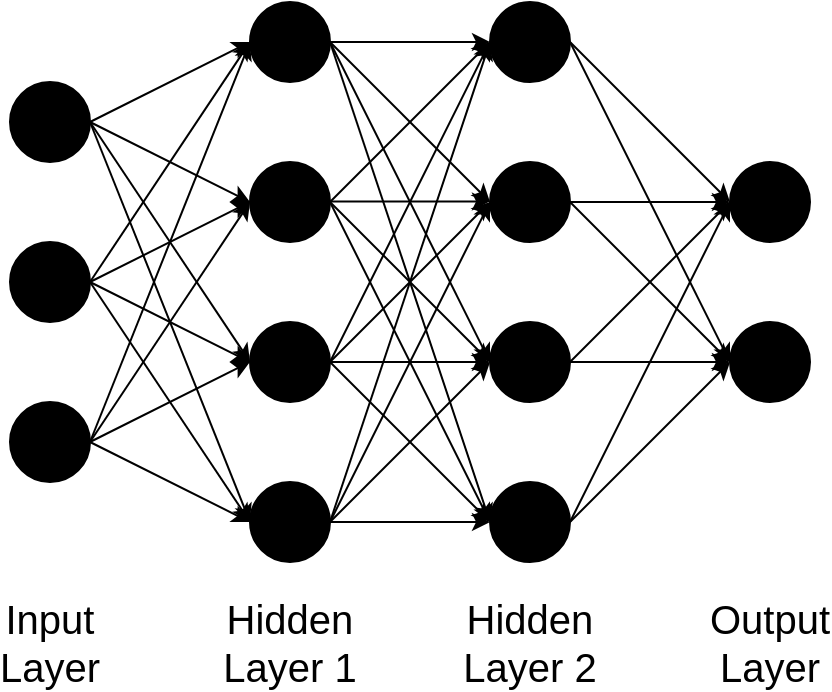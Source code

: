 <mxfile version="14.4.2" type="device"><diagram id="fUyiW8sIv4V4F61goNLi" name="Page-1"><mxGraphModel dx="946" dy="646" grid="1" gridSize="10" guides="1" tooltips="1" connect="1" arrows="1" fold="1" page="1" pageScale="1" pageWidth="827" pageHeight="1169" math="1" shadow="0"><root><mxCell id="0"/><mxCell id="1" parent="0"/><mxCell id="nTNSdHPbpdNP3tl6y1aC-1" value="" style="ellipse;whiteSpace=wrap;html=1;aspect=fixed;fillColor=#000000;" vertex="1" parent="1"><mxGeometry x="195" y="240" width="40" height="40" as="geometry"/></mxCell><mxCell id="nTNSdHPbpdNP3tl6y1aC-2" value="" style="ellipse;whiteSpace=wrap;html=1;aspect=fixed;fillColor=#000000;" vertex="1" parent="1"><mxGeometry x="195" y="320" width="40" height="40" as="geometry"/></mxCell><mxCell id="nTNSdHPbpdNP3tl6y1aC-3" value="" style="ellipse;whiteSpace=wrap;html=1;aspect=fixed;fillColor=#000000;" vertex="1" parent="1"><mxGeometry x="195" y="400" width="40" height="40" as="geometry"/></mxCell><mxCell id="nTNSdHPbpdNP3tl6y1aC-4" value="" style="ellipse;whiteSpace=wrap;html=1;aspect=fixed;fillColor=#000000;" vertex="1" parent="1"><mxGeometry x="315" y="200" width="40" height="40" as="geometry"/></mxCell><mxCell id="nTNSdHPbpdNP3tl6y1aC-5" value="" style="ellipse;whiteSpace=wrap;html=1;aspect=fixed;fillColor=#000000;" vertex="1" parent="1"><mxGeometry x="315" y="280" width="40" height="40" as="geometry"/></mxCell><mxCell id="nTNSdHPbpdNP3tl6y1aC-6" value="" style="ellipse;whiteSpace=wrap;html=1;aspect=fixed;fillColor=#000000;" vertex="1" parent="1"><mxGeometry x="315" y="360" width="40" height="40" as="geometry"/></mxCell><mxCell id="nTNSdHPbpdNP3tl6y1aC-7" value="" style="ellipse;whiteSpace=wrap;html=1;aspect=fixed;fillColor=#000000;" vertex="1" parent="1"><mxGeometry x="315" y="440" width="40" height="40" as="geometry"/></mxCell><mxCell id="nTNSdHPbpdNP3tl6y1aC-8" value="" style="ellipse;whiteSpace=wrap;html=1;aspect=fixed;fillColor=#000000;" vertex="1" parent="1"><mxGeometry x="435" y="200" width="40" height="40" as="geometry"/></mxCell><mxCell id="nTNSdHPbpdNP3tl6y1aC-9" value="" style="ellipse;whiteSpace=wrap;html=1;aspect=fixed;fillColor=#000000;" vertex="1" parent="1"><mxGeometry x="435" y="280" width="40" height="40" as="geometry"/></mxCell><mxCell id="nTNSdHPbpdNP3tl6y1aC-10" value="" style="ellipse;whiteSpace=wrap;html=1;aspect=fixed;fillColor=#000000;" vertex="1" parent="1"><mxGeometry x="435" y="360" width="40" height="40" as="geometry"/></mxCell><mxCell id="nTNSdHPbpdNP3tl6y1aC-11" value="" style="ellipse;whiteSpace=wrap;html=1;aspect=fixed;fillColor=#000000;" vertex="1" parent="1"><mxGeometry x="435" y="440" width="40" height="40" as="geometry"/></mxCell><mxCell id="nTNSdHPbpdNP3tl6y1aC-12" value="" style="ellipse;whiteSpace=wrap;html=1;aspect=fixed;fillColor=#000000;" vertex="1" parent="1"><mxGeometry x="555" y="280" width="40" height="40" as="geometry"/></mxCell><mxCell id="nTNSdHPbpdNP3tl6y1aC-14" value="" style="ellipse;whiteSpace=wrap;html=1;aspect=fixed;fillColor=#000000;" vertex="1" parent="1"><mxGeometry x="555" y="360" width="40" height="40" as="geometry"/></mxCell><mxCell id="nTNSdHPbpdNP3tl6y1aC-15" value="" style="endArrow=classic;html=1;entryX=0;entryY=0.5;entryDx=0;entryDy=0;exitX=1;exitY=0.5;exitDx=0;exitDy=0;" edge="1" parent="1" source="nTNSdHPbpdNP3tl6y1aC-1" target="nTNSdHPbpdNP3tl6y1aC-4"><mxGeometry width="50" height="50" relative="1" as="geometry"><mxPoint x="255" y="280" as="sourcePoint"/><mxPoint x="305" y="230" as="targetPoint"/></mxGeometry></mxCell><mxCell id="nTNSdHPbpdNP3tl6y1aC-16" value="" style="endArrow=classic;html=1;entryX=0;entryY=0.5;entryDx=0;entryDy=0;exitX=1;exitY=0.5;exitDx=0;exitDy=0;" edge="1" parent="1" source="nTNSdHPbpdNP3tl6y1aC-2" target="nTNSdHPbpdNP3tl6y1aC-6"><mxGeometry width="50" height="50" relative="1" as="geometry"><mxPoint x="215" y="413.5" as="sourcePoint"/><mxPoint x="295" y="373.5" as="targetPoint"/></mxGeometry></mxCell><mxCell id="nTNSdHPbpdNP3tl6y1aC-17" value="" style="endArrow=classic;html=1;entryX=0;entryY=0.5;entryDx=0;entryDy=0;exitX=1;exitY=0.5;exitDx=0;exitDy=0;" edge="1" parent="1" source="nTNSdHPbpdNP3tl6y1aC-1" target="nTNSdHPbpdNP3tl6y1aC-5"><mxGeometry width="50" height="50" relative="1" as="geometry"><mxPoint x="255" y="280" as="sourcePoint"/><mxPoint x="335" y="240" as="targetPoint"/></mxGeometry></mxCell><mxCell id="nTNSdHPbpdNP3tl6y1aC-18" value="" style="endArrow=classic;html=1;entryX=0;entryY=0.5;entryDx=0;entryDy=0;exitX=1;exitY=0.5;exitDx=0;exitDy=0;" edge="1" parent="1" source="nTNSdHPbpdNP3tl6y1aC-1" target="nTNSdHPbpdNP3tl6y1aC-6"><mxGeometry width="50" height="50" relative="1" as="geometry"><mxPoint x="95" y="440" as="sourcePoint"/><mxPoint x="175" y="400" as="targetPoint"/></mxGeometry></mxCell><mxCell id="nTNSdHPbpdNP3tl6y1aC-19" value="" style="endArrow=classic;html=1;entryX=0;entryY=0.5;entryDx=0;entryDy=0;exitX=1;exitY=0.5;exitDx=0;exitDy=0;" edge="1" parent="1"><mxGeometry width="50" height="50" relative="1" as="geometry"><mxPoint x="235" y="340" as="sourcePoint"/><mxPoint x="315" y="300" as="targetPoint"/></mxGeometry></mxCell><mxCell id="nTNSdHPbpdNP3tl6y1aC-20" value="" style="endArrow=classic;html=1;entryX=0;entryY=0.5;entryDx=0;entryDy=0;exitX=1;exitY=0.5;exitDx=0;exitDy=0;" edge="1" parent="1" source="nTNSdHPbpdNP3tl6y1aC-1" target="nTNSdHPbpdNP3tl6y1aC-7"><mxGeometry width="50" height="50" relative="1" as="geometry"><mxPoint x="245" y="350" as="sourcePoint"/><mxPoint x="325" y="390" as="targetPoint"/></mxGeometry></mxCell><mxCell id="nTNSdHPbpdNP3tl6y1aC-21" value="" style="endArrow=classic;html=1;entryX=0;entryY=0.5;entryDx=0;entryDy=0;exitX=1;exitY=0.5;exitDx=0;exitDy=0;" edge="1" parent="1" source="nTNSdHPbpdNP3tl6y1aC-2" target="nTNSdHPbpdNP3tl6y1aC-7"><mxGeometry width="50" height="50" relative="1" as="geometry"><mxPoint x="235" y="380" as="sourcePoint"/><mxPoint x="315" y="420" as="targetPoint"/></mxGeometry></mxCell><mxCell id="nTNSdHPbpdNP3tl6y1aC-22" value="" style="endArrow=classic;html=1;entryX=0;entryY=0.5;entryDx=0;entryDy=0;exitX=1;exitY=0.5;exitDx=0;exitDy=0;" edge="1" parent="1" source="nTNSdHPbpdNP3tl6y1aC-3" target="nTNSdHPbpdNP3tl6y1aC-7"><mxGeometry width="50" height="50" relative="1" as="geometry"><mxPoint x="255" y="400" as="sourcePoint"/><mxPoint x="335" y="440" as="targetPoint"/></mxGeometry></mxCell><mxCell id="nTNSdHPbpdNP3tl6y1aC-23" value="" style="endArrow=classic;html=1;entryX=0;entryY=0.5;entryDx=0;entryDy=0;exitX=1;exitY=0.5;exitDx=0;exitDy=0;" edge="1" parent="1" source="nTNSdHPbpdNP3tl6y1aC-3" target="nTNSdHPbpdNP3tl6y1aC-6"><mxGeometry width="50" height="50" relative="1" as="geometry"><mxPoint x="335" y="420" as="sourcePoint"/><mxPoint x="415" y="460" as="targetPoint"/></mxGeometry></mxCell><mxCell id="nTNSdHPbpdNP3tl6y1aC-24" value="" style="endArrow=classic;html=1;entryX=0;entryY=0.5;entryDx=0;entryDy=0;exitX=1;exitY=0.5;exitDx=0;exitDy=0;" edge="1" parent="1" source="nTNSdHPbpdNP3tl6y1aC-3" target="nTNSdHPbpdNP3tl6y1aC-5"><mxGeometry width="50" height="50" relative="1" as="geometry"><mxPoint x="185" y="434" as="sourcePoint"/><mxPoint x="265" y="374" as="targetPoint"/></mxGeometry></mxCell><mxCell id="nTNSdHPbpdNP3tl6y1aC-25" value="" style="endArrow=classic;html=1;entryX=0;entryY=0.5;entryDx=0;entryDy=0;exitX=1;exitY=0.5;exitDx=0;exitDy=0;" edge="1" parent="1" source="nTNSdHPbpdNP3tl6y1aC-3" target="nTNSdHPbpdNP3tl6y1aC-4"><mxGeometry width="50" height="50" relative="1" as="geometry"><mxPoint x="255" y="460" as="sourcePoint"/><mxPoint x="335" y="400" as="targetPoint"/></mxGeometry></mxCell><mxCell id="nTNSdHPbpdNP3tl6y1aC-26" value="" style="endArrow=classic;html=1;entryX=0;entryY=0.5;entryDx=0;entryDy=0;exitX=1;exitY=0.5;exitDx=0;exitDy=0;" edge="1" parent="1" source="nTNSdHPbpdNP3tl6y1aC-2" target="nTNSdHPbpdNP3tl6y1aC-4"><mxGeometry width="50" height="50" relative="1" as="geometry"><mxPoint x="265" y="470" as="sourcePoint"/><mxPoint x="345" y="410" as="targetPoint"/></mxGeometry></mxCell><mxCell id="nTNSdHPbpdNP3tl6y1aC-31" value="" style="endArrow=classic;html=1;entryX=0;entryY=0.5;entryDx=0;entryDy=0;exitX=1;exitY=0.5;exitDx=0;exitDy=0;" edge="1" parent="1" source="nTNSdHPbpdNP3tl6y1aC-4" target="nTNSdHPbpdNP3tl6y1aC-8"><mxGeometry width="50" height="50" relative="1" as="geometry"><mxPoint x="325" y="400" as="sourcePoint"/><mxPoint x="375" y="350" as="targetPoint"/></mxGeometry></mxCell><mxCell id="nTNSdHPbpdNP3tl6y1aC-32" value="" style="endArrow=classic;html=1;entryX=0;entryY=0.5;entryDx=0;entryDy=0;exitX=1;exitY=0.5;exitDx=0;exitDy=0;" edge="1" parent="1"><mxGeometry width="50" height="50" relative="1" as="geometry"><mxPoint x="355" y="299.71" as="sourcePoint"/><mxPoint x="435" y="299.71" as="targetPoint"/></mxGeometry></mxCell><mxCell id="nTNSdHPbpdNP3tl6y1aC-33" value="" style="endArrow=classic;html=1;entryX=0;entryY=0.5;entryDx=0;entryDy=0;" edge="1" parent="1" target="nTNSdHPbpdNP3tl6y1aC-9"><mxGeometry width="50" height="50" relative="1" as="geometry"><mxPoint x="355" y="220" as="sourcePoint"/><mxPoint x="455" y="240" as="targetPoint"/></mxGeometry></mxCell><mxCell id="nTNSdHPbpdNP3tl6y1aC-34" value="" style="endArrow=classic;html=1;entryX=0;entryY=0.5;entryDx=0;entryDy=0;exitX=1;exitY=0.5;exitDx=0;exitDy=0;" edge="1" parent="1"><mxGeometry width="50" height="50" relative="1" as="geometry"><mxPoint x="355" y="460.0" as="sourcePoint"/><mxPoint x="435" y="460.0" as="targetPoint"/></mxGeometry></mxCell><mxCell id="nTNSdHPbpdNP3tl6y1aC-35" value="" style="endArrow=classic;html=1;entryX=0;entryY=0.5;entryDx=0;entryDy=0;exitX=1;exitY=0.5;exitDx=0;exitDy=0;" edge="1" parent="1"><mxGeometry width="50" height="50" relative="1" as="geometry"><mxPoint x="355" y="380" as="sourcePoint"/><mxPoint x="435" y="380" as="targetPoint"/></mxGeometry></mxCell><mxCell id="nTNSdHPbpdNP3tl6y1aC-36" value="" style="endArrow=classic;html=1;entryX=0;entryY=0.5;entryDx=0;entryDy=0;" edge="1" parent="1"><mxGeometry width="50" height="50" relative="1" as="geometry"><mxPoint x="355" y="300" as="sourcePoint"/><mxPoint x="435" y="380" as="targetPoint"/></mxGeometry></mxCell><mxCell id="nTNSdHPbpdNP3tl6y1aC-37" value="" style="endArrow=classic;html=1;entryX=0;entryY=0.5;entryDx=0;entryDy=0;" edge="1" parent="1" target="nTNSdHPbpdNP3tl6y1aC-11"><mxGeometry width="50" height="50" relative="1" as="geometry"><mxPoint x="355" y="380" as="sourcePoint"/><mxPoint x="435" y="460" as="targetPoint"/></mxGeometry></mxCell><mxCell id="nTNSdHPbpdNP3tl6y1aC-38" value="" style="endArrow=classic;html=1;entryX=0;entryY=0.5;entryDx=0;entryDy=0;" edge="1" parent="1" target="nTNSdHPbpdNP3tl6y1aC-8"><mxGeometry width="50" height="50" relative="1" as="geometry"><mxPoint x="355" y="300" as="sourcePoint"/><mxPoint x="445" y="309.71" as="targetPoint"/></mxGeometry></mxCell><mxCell id="nTNSdHPbpdNP3tl6y1aC-39" value="" style="endArrow=classic;html=1;entryX=0;entryY=0.5;entryDx=0;entryDy=0;exitX=1;exitY=0.5;exitDx=0;exitDy=0;" edge="1" parent="1" target="nTNSdHPbpdNP3tl6y1aC-10" source="nTNSdHPbpdNP3tl6y1aC-7"><mxGeometry width="50" height="50" relative="1" as="geometry"><mxPoint x="355" y="480" as="sourcePoint"/><mxPoint x="435" y="400" as="targetPoint"/></mxGeometry></mxCell><mxCell id="nTNSdHPbpdNP3tl6y1aC-40" value="" style="endArrow=classic;html=1;entryX=0;entryY=0.5;entryDx=0;entryDy=0;" edge="1" parent="1"><mxGeometry width="50" height="50" relative="1" as="geometry"><mxPoint x="355" y="380" as="sourcePoint"/><mxPoint x="435" y="300" as="targetPoint"/></mxGeometry></mxCell><mxCell id="nTNSdHPbpdNP3tl6y1aC-41" value="" style="endArrow=classic;html=1;entryX=0;entryY=0.5;entryDx=0;entryDy=0;exitX=1;exitY=0.5;exitDx=0;exitDy=0;" edge="1" parent="1" source="nTNSdHPbpdNP3tl6y1aC-4" target="nTNSdHPbpdNP3tl6y1aC-10"><mxGeometry width="50" height="50" relative="1" as="geometry"><mxPoint x="355" y="250" as="sourcePoint"/><mxPoint x="445" y="230" as="targetPoint"/></mxGeometry></mxCell><mxCell id="nTNSdHPbpdNP3tl6y1aC-42" value="" style="endArrow=classic;html=1;entryX=0;entryY=0.5;entryDx=0;entryDy=0;exitX=1;exitY=0.5;exitDx=0;exitDy=0;" edge="1" parent="1" source="nTNSdHPbpdNP3tl6y1aC-4" target="nTNSdHPbpdNP3tl6y1aC-11"><mxGeometry width="50" height="50" relative="1" as="geometry"><mxPoint x="375" y="320" as="sourcePoint"/><mxPoint x="455" y="240" as="targetPoint"/></mxGeometry></mxCell><mxCell id="nTNSdHPbpdNP3tl6y1aC-43" value="" style="endArrow=classic;html=1;entryX=0;entryY=0.5;entryDx=0;entryDy=0;exitX=1;exitY=0.5;exitDx=0;exitDy=0;" edge="1" parent="1" source="nTNSdHPbpdNP3tl6y1aC-5" target="nTNSdHPbpdNP3tl6y1aC-11"><mxGeometry width="50" height="50" relative="1" as="geometry"><mxPoint x="470" y="530" as="sourcePoint"/><mxPoint x="550" y="450" as="targetPoint"/></mxGeometry></mxCell><mxCell id="nTNSdHPbpdNP3tl6y1aC-44" value="" style="endArrow=classic;html=1;entryX=0;entryY=0.5;entryDx=0;entryDy=0;exitX=1;exitY=0.5;exitDx=0;exitDy=0;" edge="1" parent="1" source="nTNSdHPbpdNP3tl6y1aC-6" target="nTNSdHPbpdNP3tl6y1aC-8"><mxGeometry width="50" height="50" relative="1" as="geometry"><mxPoint x="480" y="540" as="sourcePoint"/><mxPoint x="560" y="460" as="targetPoint"/></mxGeometry></mxCell><mxCell id="nTNSdHPbpdNP3tl6y1aC-45" value="" style="endArrow=classic;html=1;entryX=0;entryY=0.5;entryDx=0;entryDy=0;exitX=1;exitY=0.5;exitDx=0;exitDy=0;" edge="1" parent="1" source="nTNSdHPbpdNP3tl6y1aC-7" target="nTNSdHPbpdNP3tl6y1aC-9"><mxGeometry width="50" height="50" relative="1" as="geometry"><mxPoint x="490" y="550" as="sourcePoint"/><mxPoint x="570" y="470" as="targetPoint"/></mxGeometry></mxCell><mxCell id="nTNSdHPbpdNP3tl6y1aC-46" value="" style="endArrow=classic;html=1;entryX=0;entryY=0.5;entryDx=0;entryDy=0;exitX=1;exitY=0.5;exitDx=0;exitDy=0;" edge="1" parent="1" source="nTNSdHPbpdNP3tl6y1aC-7" target="nTNSdHPbpdNP3tl6y1aC-8"><mxGeometry width="50" height="50" relative="1" as="geometry"><mxPoint x="500" y="560" as="sourcePoint"/><mxPoint x="580" y="480" as="targetPoint"/></mxGeometry></mxCell><mxCell id="nTNSdHPbpdNP3tl6y1aC-47" value="" style="endArrow=classic;html=1;exitX=1;exitY=0.5;exitDx=0;exitDy=0;entryX=0;entryY=0.5;entryDx=0;entryDy=0;" edge="1" parent="1" source="nTNSdHPbpdNP3tl6y1aC-8" target="nTNSdHPbpdNP3tl6y1aC-12"><mxGeometry width="50" height="50" relative="1" as="geometry"><mxPoint x="525" y="540" as="sourcePoint"/><mxPoint x="605" y="450" as="targetPoint"/></mxGeometry></mxCell><mxCell id="nTNSdHPbpdNP3tl6y1aC-48" value="" style="endArrow=classic;html=1;entryX=0;entryY=0.5;entryDx=0;entryDy=0;exitX=1;exitY=0.5;exitDx=0;exitDy=0;" edge="1" parent="1" source="nTNSdHPbpdNP3tl6y1aC-9" target="nTNSdHPbpdNP3tl6y1aC-12"><mxGeometry width="50" height="50" relative="1" as="geometry"><mxPoint x="495" y="520" as="sourcePoint"/><mxPoint x="545" y="470" as="targetPoint"/></mxGeometry></mxCell><mxCell id="nTNSdHPbpdNP3tl6y1aC-50" value="" style="endArrow=classic;html=1;exitX=1;exitY=0.5;exitDx=0;exitDy=0;entryX=0;entryY=0.5;entryDx=0;entryDy=0;" edge="1" parent="1" source="nTNSdHPbpdNP3tl6y1aC-8" target="nTNSdHPbpdNP3tl6y1aC-14"><mxGeometry width="50" height="50" relative="1" as="geometry"><mxPoint x="515" y="540" as="sourcePoint"/><mxPoint x="565" y="490" as="targetPoint"/></mxGeometry></mxCell><mxCell id="nTNSdHPbpdNP3tl6y1aC-51" value="" style="endArrow=classic;html=1;exitX=1;exitY=0.5;exitDx=0;exitDy=0;entryX=0;entryY=0.5;entryDx=0;entryDy=0;" edge="1" parent="1" source="nTNSdHPbpdNP3tl6y1aC-10" target="nTNSdHPbpdNP3tl6y1aC-12"><mxGeometry width="50" height="50" relative="1" as="geometry"><mxPoint x="525" y="550" as="sourcePoint"/><mxPoint x="575" y="500" as="targetPoint"/></mxGeometry></mxCell><mxCell id="nTNSdHPbpdNP3tl6y1aC-55" value="" style="endArrow=classic;html=1;exitX=1;exitY=0.5;exitDx=0;exitDy=0;entryX=0;entryY=0.5;entryDx=0;entryDy=0;" edge="1" parent="1" source="nTNSdHPbpdNP3tl6y1aC-11" target="nTNSdHPbpdNP3tl6y1aC-14"><mxGeometry width="50" height="50" relative="1" as="geometry"><mxPoint x="505" y="530" as="sourcePoint"/><mxPoint x="555" y="480" as="targetPoint"/></mxGeometry></mxCell><mxCell id="nTNSdHPbpdNP3tl6y1aC-56" value="" style="endArrow=classic;html=1;exitX=1;exitY=0.5;exitDx=0;exitDy=0;entryX=0;entryY=0.5;entryDx=0;entryDy=0;" edge="1" parent="1" source="nTNSdHPbpdNP3tl6y1aC-11" target="nTNSdHPbpdNP3tl6y1aC-12"><mxGeometry width="50" height="50" relative="1" as="geometry"><mxPoint x="515" y="540" as="sourcePoint"/><mxPoint x="565" y="490" as="targetPoint"/></mxGeometry></mxCell><mxCell id="nTNSdHPbpdNP3tl6y1aC-57" value="" style="endArrow=classic;html=1;exitX=1;exitY=0.5;exitDx=0;exitDy=0;entryX=0;entryY=0.5;entryDx=0;entryDy=0;" edge="1" parent="1" source="nTNSdHPbpdNP3tl6y1aC-10" target="nTNSdHPbpdNP3tl6y1aC-14"><mxGeometry width="50" height="50" relative="1" as="geometry"><mxPoint x="525" y="550" as="sourcePoint"/><mxPoint x="575" y="500" as="targetPoint"/></mxGeometry></mxCell><mxCell id="nTNSdHPbpdNP3tl6y1aC-58" value="" style="endArrow=classic;html=1;exitX=1;exitY=0.5;exitDx=0;exitDy=0;entryX=0;entryY=0.5;entryDx=0;entryDy=0;" edge="1" parent="1" source="nTNSdHPbpdNP3tl6y1aC-9" target="nTNSdHPbpdNP3tl6y1aC-14"><mxGeometry width="50" height="50" relative="1" as="geometry"><mxPoint x="535" y="560" as="sourcePoint"/><mxPoint x="585" y="510" as="targetPoint"/></mxGeometry></mxCell><mxCell id="nTNSdHPbpdNP3tl6y1aC-59" value="&lt;font style=&quot;font-size: 20px&quot;&gt;Input Layer&lt;/font&gt;" style="text;html=1;strokeColor=none;fillColor=none;align=center;verticalAlign=middle;whiteSpace=wrap;rounded=0;" vertex="1" parent="1"><mxGeometry x="195" y="510" width="40" height="20" as="geometry"/></mxCell><mxCell id="nTNSdHPbpdNP3tl6y1aC-60" value="&lt;font style=&quot;font-size: 20px&quot;&gt;Hidden Layer 1&lt;/font&gt;" style="text;html=1;strokeColor=none;fillColor=none;align=center;verticalAlign=middle;whiteSpace=wrap;rounded=0;" vertex="1" parent="1"><mxGeometry x="290" y="510" width="90" height="20" as="geometry"/></mxCell><mxCell id="nTNSdHPbpdNP3tl6y1aC-61" value="&lt;font style=&quot;font-size: 20px&quot;&gt;Hidden Layer 2&lt;/font&gt;" style="text;html=1;strokeColor=none;fillColor=none;align=center;verticalAlign=middle;whiteSpace=wrap;rounded=0;" vertex="1" parent="1"><mxGeometry x="410" y="510" width="90" height="20" as="geometry"/></mxCell><mxCell id="nTNSdHPbpdNP3tl6y1aC-62" value="&lt;font style=&quot;font-size: 20px&quot;&gt;Output Layer&lt;/font&gt;" style="text;html=1;strokeColor=none;fillColor=none;align=center;verticalAlign=middle;whiteSpace=wrap;rounded=0;" vertex="1" parent="1"><mxGeometry x="555" y="510" width="40" height="20" as="geometry"/></mxCell><mxCell id="nTNSdHPbpdNP3tl6y1aC-85" style="edgeStyle=orthogonalEdgeStyle;rounded=0;orthogonalLoop=1;jettySize=auto;html=1;exitX=0.5;exitY=1;exitDx=0;exitDy=0;" edge="1" parent="1" source="nTNSdHPbpdNP3tl6y1aC-59" target="nTNSdHPbpdNP3tl6y1aC-59"><mxGeometry relative="1" as="geometry"/></mxCell></root></mxGraphModel></diagram></mxfile>